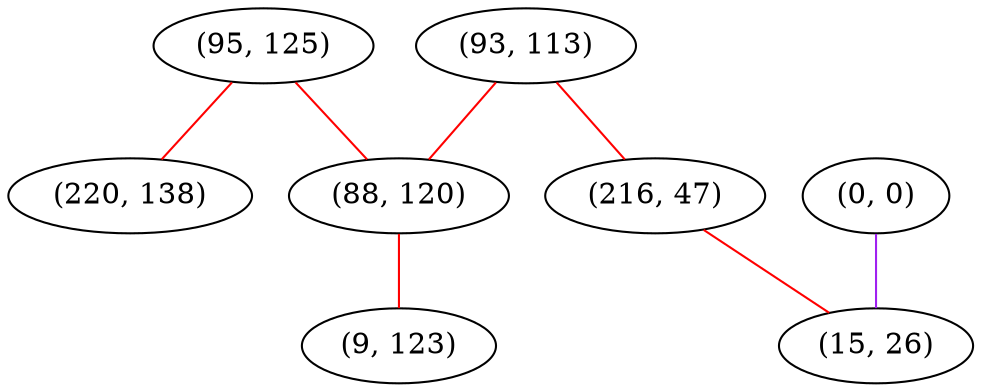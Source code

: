 graph "" {
"(93, 113)";
"(95, 125)";
"(220, 138)";
"(88, 120)";
"(216, 47)";
"(9, 123)";
"(0, 0)";
"(15, 26)";
"(93, 113)" -- "(88, 120)"  [color=red, key=0, weight=1];
"(93, 113)" -- "(216, 47)"  [color=red, key=0, weight=1];
"(95, 125)" -- "(220, 138)"  [color=red, key=0, weight=1];
"(95, 125)" -- "(88, 120)"  [color=red, key=0, weight=1];
"(88, 120)" -- "(9, 123)"  [color=red, key=0, weight=1];
"(216, 47)" -- "(15, 26)"  [color=red, key=0, weight=1];
"(0, 0)" -- "(15, 26)"  [color=purple, key=0, weight=4];
}
